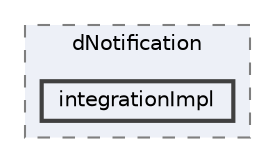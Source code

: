 digraph "repository/dNotification/src/main/java/com/sterlite/cal/dNotification/integrationImpl"
{
 // LATEX_PDF_SIZE
  bgcolor="transparent";
  edge [fontname=Helvetica,fontsize=10,labelfontname=Helvetica,labelfontsize=10];
  node [fontname=Helvetica,fontsize=10,shape=box,height=0.2,width=0.4];
  compound=true
  subgraph clusterdir_f3f0fd850f9af0d5201651e761fc2893 {
    graph [ bgcolor="#edf0f7", pencolor="grey50", label="dNotification", fontname=Helvetica,fontsize=10 style="filled,dashed", URL="dir_f3f0fd850f9af0d5201651e761fc2893.html",tooltip=""]
  dir_f8de15a3e43e7f4066ae3db9f238eb38 [label="integrationImpl", fillcolor="#edf0f7", color="grey25", style="filled,bold", URL="dir_f8de15a3e43e7f4066ae3db9f238eb38.html",tooltip=""];
  }
}
